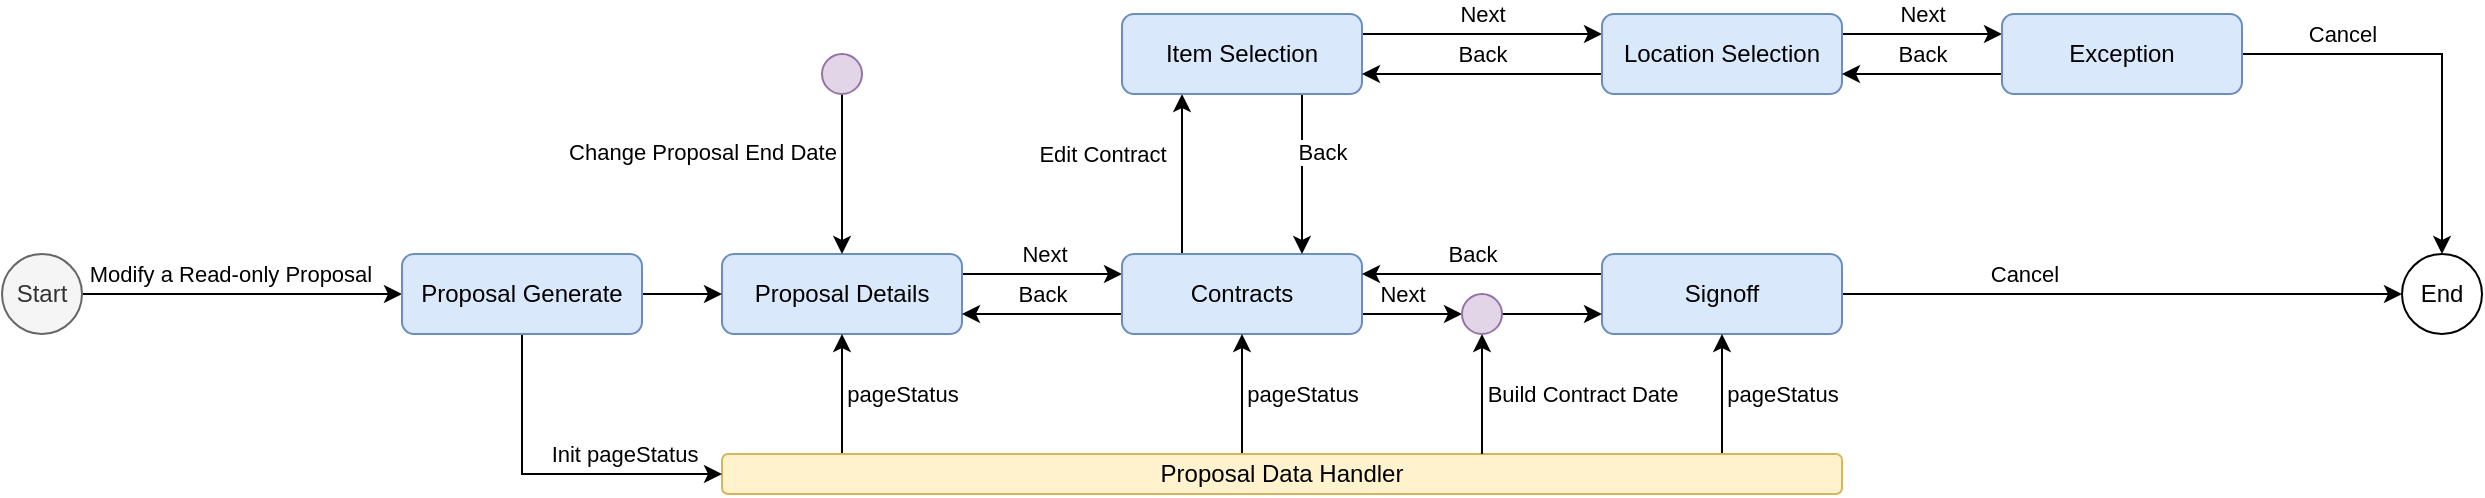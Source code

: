 <mxfile version="14.9.3" type="github">
  <diagram id="MpMKGlxmZKTNohCJST7r" name="Page-1">
    <mxGraphModel dx="1775" dy="588" grid="1" gridSize="10" guides="1" tooltips="1" connect="1" arrows="1" fold="1" page="1" pageScale="1" pageWidth="827" pageHeight="1169" math="0" shadow="0">
      <root>
        <mxCell id="0" />
        <mxCell id="1" parent="0" />
        <mxCell id="CWZlS4MAvRdUrijUF1ng-20" style="edgeStyle=orthogonalEdgeStyle;rounded=0;orthogonalLoop=1;jettySize=auto;html=1;entryX=0;entryY=0.25;entryDx=0;entryDy=0;exitX=1;exitY=0.25;exitDx=0;exitDy=0;" edge="1" parent="1" source="CWZlS4MAvRdUrijUF1ng-1" target="CWZlS4MAvRdUrijUF1ng-2">
          <mxGeometry relative="1" as="geometry" />
        </mxCell>
        <mxCell id="CWZlS4MAvRdUrijUF1ng-21" value="Next" style="edgeLabel;html=1;align=center;verticalAlign=middle;resizable=0;points=[];" vertex="1" connectable="0" parent="CWZlS4MAvRdUrijUF1ng-20">
          <mxGeometry x="-0.361" y="-2" relative="1" as="geometry">
            <mxPoint x="15" y="-12" as="offset" />
          </mxGeometry>
        </mxCell>
        <mxCell id="CWZlS4MAvRdUrijUF1ng-1" value="Proposal Details" style="rounded=1;whiteSpace=wrap;html=1;fillColor=#dae8fc;strokeColor=#6c8ebf;" vertex="1" parent="1">
          <mxGeometry x="120" y="160" width="120" height="40" as="geometry" />
        </mxCell>
        <mxCell id="CWZlS4MAvRdUrijUF1ng-14" style="edgeStyle=orthogonalEdgeStyle;rounded=0;orthogonalLoop=1;jettySize=auto;html=1;entryX=0.25;entryY=1;entryDx=0;entryDy=0;exitX=0.25;exitY=0;exitDx=0;exitDy=0;" edge="1" parent="1" source="CWZlS4MAvRdUrijUF1ng-2" target="CWZlS4MAvRdUrijUF1ng-7">
          <mxGeometry relative="1" as="geometry">
            <Array as="points" />
          </mxGeometry>
        </mxCell>
        <mxCell id="CWZlS4MAvRdUrijUF1ng-15" value="Edit Contract" style="edgeLabel;html=1;align=center;verticalAlign=middle;resizable=0;points=[];" vertex="1" connectable="0" parent="CWZlS4MAvRdUrijUF1ng-14">
          <mxGeometry x="0.25" y="-2" relative="1" as="geometry">
            <mxPoint x="-42" as="offset" />
          </mxGeometry>
        </mxCell>
        <mxCell id="CWZlS4MAvRdUrijUF1ng-22" style="edgeStyle=orthogonalEdgeStyle;rounded=0;orthogonalLoop=1;jettySize=auto;html=1;exitX=0;exitY=0.75;exitDx=0;exitDy=0;entryX=1;entryY=0.75;entryDx=0;entryDy=0;" edge="1" parent="1" source="CWZlS4MAvRdUrijUF1ng-2" target="CWZlS4MAvRdUrijUF1ng-1">
          <mxGeometry relative="1" as="geometry">
            <mxPoint x="210" y="190" as="targetPoint" />
          </mxGeometry>
        </mxCell>
        <mxCell id="CWZlS4MAvRdUrijUF1ng-23" value="Back" style="edgeLabel;html=1;align=center;verticalAlign=middle;resizable=0;points=[];" vertex="1" connectable="0" parent="CWZlS4MAvRdUrijUF1ng-22">
          <mxGeometry x="-0.294" y="1" relative="1" as="geometry">
            <mxPoint x="-12" y="-11" as="offset" />
          </mxGeometry>
        </mxCell>
        <mxCell id="CWZlS4MAvRdUrijUF1ng-41" style="edgeStyle=orthogonalEdgeStyle;rounded=0;orthogonalLoop=1;jettySize=auto;html=1;entryX=0;entryY=0.5;entryDx=0;entryDy=0;exitX=1;exitY=0.75;exitDx=0;exitDy=0;" edge="1" parent="1" source="CWZlS4MAvRdUrijUF1ng-2" target="CWZlS4MAvRdUrijUF1ng-40">
          <mxGeometry relative="1" as="geometry">
            <Array as="points">
              <mxPoint x="470" y="190" />
              <mxPoint x="470" y="190" />
            </Array>
          </mxGeometry>
        </mxCell>
        <mxCell id="CWZlS4MAvRdUrijUF1ng-45" value="Next" style="edgeLabel;html=1;align=center;verticalAlign=middle;resizable=0;points=[];" vertex="1" connectable="0" parent="CWZlS4MAvRdUrijUF1ng-41">
          <mxGeometry x="0.236" y="-1" relative="1" as="geometry">
            <mxPoint x="-11" y="-11" as="offset" />
          </mxGeometry>
        </mxCell>
        <mxCell id="CWZlS4MAvRdUrijUF1ng-2" value="Contracts" style="rounded=1;whiteSpace=wrap;html=1;fillColor=#dae8fc;strokeColor=#6c8ebf;" vertex="1" parent="1">
          <mxGeometry x="320" y="160" width="120" height="40" as="geometry" />
        </mxCell>
        <mxCell id="CWZlS4MAvRdUrijUF1ng-24" style="edgeStyle=orthogonalEdgeStyle;rounded=0;orthogonalLoop=1;jettySize=auto;html=1;exitX=0;exitY=0.25;exitDx=0;exitDy=0;entryX=1;entryY=0.25;entryDx=0;entryDy=0;" edge="1" parent="1" source="CWZlS4MAvRdUrijUF1ng-3" target="CWZlS4MAvRdUrijUF1ng-2">
          <mxGeometry relative="1" as="geometry" />
        </mxCell>
        <mxCell id="CWZlS4MAvRdUrijUF1ng-25" value="Back" style="edgeLabel;html=1;align=center;verticalAlign=middle;resizable=0;points=[];" vertex="1" connectable="0" parent="CWZlS4MAvRdUrijUF1ng-24">
          <mxGeometry x="0.258" relative="1" as="geometry">
            <mxPoint x="10" y="-10" as="offset" />
          </mxGeometry>
        </mxCell>
        <mxCell id="CWZlS4MAvRdUrijUF1ng-46" style="edgeStyle=orthogonalEdgeStyle;rounded=0;orthogonalLoop=1;jettySize=auto;html=1;entryX=0;entryY=0.5;entryDx=0;entryDy=0;" edge="1" parent="1" source="CWZlS4MAvRdUrijUF1ng-3" target="CWZlS4MAvRdUrijUF1ng-10">
          <mxGeometry relative="1" as="geometry" />
        </mxCell>
        <mxCell id="CWZlS4MAvRdUrijUF1ng-47" value="Cancel" style="edgeLabel;html=1;align=center;verticalAlign=middle;resizable=0;points=[];" vertex="1" connectable="0" parent="CWZlS4MAvRdUrijUF1ng-46">
          <mxGeometry x="-0.702" y="1" relative="1" as="geometry">
            <mxPoint x="49" y="-9" as="offset" />
          </mxGeometry>
        </mxCell>
        <mxCell id="CWZlS4MAvRdUrijUF1ng-3" value="Signoff" style="rounded=1;whiteSpace=wrap;html=1;fillColor=#dae8fc;strokeColor=#6c8ebf;" vertex="1" parent="1">
          <mxGeometry x="560" y="160" width="120" height="40" as="geometry" />
        </mxCell>
        <mxCell id="CWZlS4MAvRdUrijUF1ng-6" style="edgeStyle=orthogonalEdgeStyle;rounded=0;orthogonalLoop=1;jettySize=auto;html=1;entryX=0;entryY=0.5;entryDx=0;entryDy=0;" edge="1" parent="1" source="CWZlS4MAvRdUrijUF1ng-5" target="CWZlS4MAvRdUrijUF1ng-29">
          <mxGeometry relative="1" as="geometry" />
        </mxCell>
        <mxCell id="CWZlS4MAvRdUrijUF1ng-13" value="Modify a Read-only Proposal" style="edgeLabel;html=1;align=center;verticalAlign=middle;resizable=0;points=[];" vertex="1" connectable="0" parent="CWZlS4MAvRdUrijUF1ng-6">
          <mxGeometry x="-0.26" relative="1" as="geometry">
            <mxPoint x="15" y="-10" as="offset" />
          </mxGeometry>
        </mxCell>
        <mxCell id="CWZlS4MAvRdUrijUF1ng-5" value="Start" style="ellipse;whiteSpace=wrap;html=1;aspect=fixed;fillColor=#f5f5f5;strokeColor=#666666;fontColor=#333333;" vertex="1" parent="1">
          <mxGeometry x="-240" y="160" width="40" height="40" as="geometry" />
        </mxCell>
        <mxCell id="CWZlS4MAvRdUrijUF1ng-16" style="edgeStyle=orthogonalEdgeStyle;rounded=0;orthogonalLoop=1;jettySize=auto;html=1;entryX=0;entryY=0.25;entryDx=0;entryDy=0;exitX=1;exitY=0.25;exitDx=0;exitDy=0;" edge="1" parent="1" source="CWZlS4MAvRdUrijUF1ng-7" target="CWZlS4MAvRdUrijUF1ng-8">
          <mxGeometry relative="1" as="geometry" />
        </mxCell>
        <mxCell id="CWZlS4MAvRdUrijUF1ng-49" value="Next" style="edgeLabel;html=1;align=center;verticalAlign=middle;resizable=0;points=[];" vertex="1" connectable="0" parent="CWZlS4MAvRdUrijUF1ng-16">
          <mxGeometry x="-0.183" y="2" relative="1" as="geometry">
            <mxPoint x="11" y="-8" as="offset" />
          </mxGeometry>
        </mxCell>
        <mxCell id="CWZlS4MAvRdUrijUF1ng-18" style="edgeStyle=orthogonalEdgeStyle;rounded=0;orthogonalLoop=1;jettySize=auto;html=1;exitX=0.75;exitY=1;exitDx=0;exitDy=0;entryX=0.75;entryY=0;entryDx=0;entryDy=0;" edge="1" parent="1" source="CWZlS4MAvRdUrijUF1ng-7" target="CWZlS4MAvRdUrijUF1ng-2">
          <mxGeometry relative="1" as="geometry" />
        </mxCell>
        <mxCell id="CWZlS4MAvRdUrijUF1ng-19" value="Back" style="edgeLabel;html=1;align=center;verticalAlign=middle;resizable=0;points=[];" vertex="1" connectable="0" parent="CWZlS4MAvRdUrijUF1ng-18">
          <mxGeometry x="-0.283" y="1" relative="1" as="geometry">
            <mxPoint x="9" as="offset" />
          </mxGeometry>
        </mxCell>
        <mxCell id="CWZlS4MAvRdUrijUF1ng-7" value="Item Selection" style="rounded=1;whiteSpace=wrap;html=1;fillColor=#dae8fc;strokeColor=#6c8ebf;" vertex="1" parent="1">
          <mxGeometry x="320" y="40" width="120" height="40" as="geometry" />
        </mxCell>
        <mxCell id="CWZlS4MAvRdUrijUF1ng-17" style="edgeStyle=orthogonalEdgeStyle;rounded=0;orthogonalLoop=1;jettySize=auto;html=1;entryX=0;entryY=0.25;entryDx=0;entryDy=0;exitX=1;exitY=0.25;exitDx=0;exitDy=0;" edge="1" parent="1" source="CWZlS4MAvRdUrijUF1ng-8" target="CWZlS4MAvRdUrijUF1ng-9">
          <mxGeometry relative="1" as="geometry" />
        </mxCell>
        <mxCell id="CWZlS4MAvRdUrijUF1ng-52" value="Next" style="edgeLabel;html=1;align=center;verticalAlign=middle;resizable=0;points=[];" vertex="1" connectable="0" parent="CWZlS4MAvRdUrijUF1ng-17">
          <mxGeometry x="-0.258" y="1" relative="1" as="geometry">
            <mxPoint x="10" y="-9" as="offset" />
          </mxGeometry>
        </mxCell>
        <mxCell id="CWZlS4MAvRdUrijUF1ng-48" style="edgeStyle=orthogonalEdgeStyle;rounded=0;orthogonalLoop=1;jettySize=auto;html=1;entryX=1;entryY=0.75;entryDx=0;entryDy=0;exitX=0;exitY=0.75;exitDx=0;exitDy=0;" edge="1" parent="1" source="CWZlS4MAvRdUrijUF1ng-8" target="CWZlS4MAvRdUrijUF1ng-7">
          <mxGeometry relative="1" as="geometry" />
        </mxCell>
        <mxCell id="CWZlS4MAvRdUrijUF1ng-50" value="Back" style="edgeLabel;html=1;align=center;verticalAlign=middle;resizable=0;points=[];" vertex="1" connectable="0" parent="CWZlS4MAvRdUrijUF1ng-48">
          <mxGeometry x="0.261" y="-1" relative="1" as="geometry">
            <mxPoint x="15" y="-9" as="offset" />
          </mxGeometry>
        </mxCell>
        <mxCell id="CWZlS4MAvRdUrijUF1ng-8" value="Location Selection" style="rounded=1;whiteSpace=wrap;html=1;fillColor=#dae8fc;strokeColor=#6c8ebf;" vertex="1" parent="1">
          <mxGeometry x="560" y="40" width="120" height="40" as="geometry" />
        </mxCell>
        <mxCell id="CWZlS4MAvRdUrijUF1ng-11" style="edgeStyle=orthogonalEdgeStyle;rounded=0;orthogonalLoop=1;jettySize=auto;html=1;entryX=0.5;entryY=0;entryDx=0;entryDy=0;" edge="1" parent="1" source="CWZlS4MAvRdUrijUF1ng-9" target="CWZlS4MAvRdUrijUF1ng-10">
          <mxGeometry relative="1" as="geometry" />
        </mxCell>
        <mxCell id="CWZlS4MAvRdUrijUF1ng-12" value="Cancel" style="edgeLabel;html=1;align=center;verticalAlign=middle;resizable=0;points=[];" vertex="1" connectable="0" parent="CWZlS4MAvRdUrijUF1ng-11">
          <mxGeometry x="-0.36" y="-1" relative="1" as="geometry">
            <mxPoint x="-14" y="-11" as="offset" />
          </mxGeometry>
        </mxCell>
        <mxCell id="CWZlS4MAvRdUrijUF1ng-51" style="edgeStyle=orthogonalEdgeStyle;rounded=0;orthogonalLoop=1;jettySize=auto;html=1;entryX=1;entryY=0.75;entryDx=0;entryDy=0;exitX=0;exitY=0.75;exitDx=0;exitDy=0;" edge="1" parent="1" source="CWZlS4MAvRdUrijUF1ng-9" target="CWZlS4MAvRdUrijUF1ng-8">
          <mxGeometry relative="1" as="geometry" />
        </mxCell>
        <mxCell id="CWZlS4MAvRdUrijUF1ng-53" value="Back" style="edgeLabel;html=1;align=center;verticalAlign=middle;resizable=0;points=[];" vertex="1" connectable="0" parent="CWZlS4MAvRdUrijUF1ng-51">
          <mxGeometry x="0.225" y="1" relative="1" as="geometry">
            <mxPoint x="9" y="-11" as="offset" />
          </mxGeometry>
        </mxCell>
        <mxCell id="CWZlS4MAvRdUrijUF1ng-9" value="Exception" style="rounded=1;whiteSpace=wrap;html=1;fillColor=#dae8fc;strokeColor=#6c8ebf;" vertex="1" parent="1">
          <mxGeometry x="760" y="40" width="120" height="40" as="geometry" />
        </mxCell>
        <mxCell id="CWZlS4MAvRdUrijUF1ng-10" value="End" style="ellipse;whiteSpace=wrap;html=1;aspect=fixed;" vertex="1" parent="1">
          <mxGeometry x="960" y="160" width="40" height="40" as="geometry" />
        </mxCell>
        <mxCell id="CWZlS4MAvRdUrijUF1ng-27" style="edgeStyle=orthogonalEdgeStyle;rounded=0;orthogonalLoop=1;jettySize=auto;html=1;entryX=0.5;entryY=1;entryDx=0;entryDy=0;" edge="1" parent="1" source="CWZlS4MAvRdUrijUF1ng-26" target="CWZlS4MAvRdUrijUF1ng-1">
          <mxGeometry relative="1" as="geometry">
            <Array as="points">
              <mxPoint x="140" y="260" />
              <mxPoint x="140" y="260" />
            </Array>
          </mxGeometry>
        </mxCell>
        <mxCell id="CWZlS4MAvRdUrijUF1ng-28" value="pageStatus" style="edgeLabel;html=1;align=center;verticalAlign=middle;resizable=0;points=[];" vertex="1" connectable="0" parent="CWZlS4MAvRdUrijUF1ng-27">
          <mxGeometry x="0.2" y="1" relative="1" as="geometry">
            <mxPoint x="31" y="6" as="offset" />
          </mxGeometry>
        </mxCell>
        <mxCell id="CWZlS4MAvRdUrijUF1ng-33" style="edgeStyle=orthogonalEdgeStyle;rounded=0;orthogonalLoop=1;jettySize=auto;html=1;entryX=0.5;entryY=1;entryDx=0;entryDy=0;" edge="1" parent="1" source="CWZlS4MAvRdUrijUF1ng-26" target="CWZlS4MAvRdUrijUF1ng-2">
          <mxGeometry relative="1" as="geometry">
            <Array as="points">
              <mxPoint x="380" y="260" />
              <mxPoint x="380" y="260" />
            </Array>
          </mxGeometry>
        </mxCell>
        <mxCell id="CWZlS4MAvRdUrijUF1ng-34" value="pageStatus" style="edgeLabel;html=1;align=center;verticalAlign=middle;resizable=0;points=[];" vertex="1" connectable="0" parent="CWZlS4MAvRdUrijUF1ng-33">
          <mxGeometry x="0.233" relative="1" as="geometry">
            <mxPoint x="30" y="7" as="offset" />
          </mxGeometry>
        </mxCell>
        <mxCell id="CWZlS4MAvRdUrijUF1ng-35" style="edgeStyle=orthogonalEdgeStyle;rounded=0;orthogonalLoop=1;jettySize=auto;html=1;entryX=0.5;entryY=1;entryDx=0;entryDy=0;" edge="1" parent="1" source="CWZlS4MAvRdUrijUF1ng-26" target="CWZlS4MAvRdUrijUF1ng-3">
          <mxGeometry relative="1" as="geometry">
            <Array as="points">
              <mxPoint x="580" y="260" />
              <mxPoint x="580" y="260" />
            </Array>
          </mxGeometry>
        </mxCell>
        <mxCell id="CWZlS4MAvRdUrijUF1ng-36" value="pageStatus" style="edgeLabel;html=1;align=center;verticalAlign=middle;resizable=0;points=[];" vertex="1" connectable="0" parent="CWZlS4MAvRdUrijUF1ng-35">
          <mxGeometry x="-0.283" y="1" relative="1" as="geometry">
            <mxPoint x="31" y="-9" as="offset" />
          </mxGeometry>
        </mxCell>
        <mxCell id="CWZlS4MAvRdUrijUF1ng-26" value="Proposal Data Handler" style="rounded=1;whiteSpace=wrap;html=1;fillColor=#fff2cc;strokeColor=#d6b656;" vertex="1" parent="1">
          <mxGeometry x="120" y="260" width="560" height="20" as="geometry" />
        </mxCell>
        <mxCell id="CWZlS4MAvRdUrijUF1ng-30" style="edgeStyle=orthogonalEdgeStyle;rounded=0;orthogonalLoop=1;jettySize=auto;html=1;entryX=0;entryY=0.5;entryDx=0;entryDy=0;exitX=1;exitY=0.5;exitDx=0;exitDy=0;" edge="1" parent="1" source="CWZlS4MAvRdUrijUF1ng-29" target="CWZlS4MAvRdUrijUF1ng-1">
          <mxGeometry relative="1" as="geometry" />
        </mxCell>
        <mxCell id="CWZlS4MAvRdUrijUF1ng-31" style="edgeStyle=orthogonalEdgeStyle;rounded=0;orthogonalLoop=1;jettySize=auto;html=1;entryX=0;entryY=0.5;entryDx=0;entryDy=0;exitX=0.5;exitY=1;exitDx=0;exitDy=0;" edge="1" parent="1" source="CWZlS4MAvRdUrijUF1ng-29" target="CWZlS4MAvRdUrijUF1ng-26">
          <mxGeometry relative="1" as="geometry" />
        </mxCell>
        <mxCell id="CWZlS4MAvRdUrijUF1ng-32" value="Init pageStatus" style="edgeLabel;html=1;align=center;verticalAlign=middle;resizable=0;points=[];" vertex="1" connectable="0" parent="CWZlS4MAvRdUrijUF1ng-31">
          <mxGeometry x="0.27" y="-3" relative="1" as="geometry">
            <mxPoint x="13" y="-13" as="offset" />
          </mxGeometry>
        </mxCell>
        <mxCell id="CWZlS4MAvRdUrijUF1ng-29" value="Proposal Generate" style="rounded=1;whiteSpace=wrap;html=1;fillColor=#dae8fc;strokeColor=#6c8ebf;" vertex="1" parent="1">
          <mxGeometry x="-40" y="160" width="120" height="40" as="geometry" />
        </mxCell>
        <mxCell id="CWZlS4MAvRdUrijUF1ng-42" style="edgeStyle=orthogonalEdgeStyle;rounded=0;orthogonalLoop=1;jettySize=auto;html=1;entryX=0;entryY=0.75;entryDx=0;entryDy=0;" edge="1" parent="1" source="CWZlS4MAvRdUrijUF1ng-40" target="CWZlS4MAvRdUrijUF1ng-3">
          <mxGeometry relative="1" as="geometry" />
        </mxCell>
        <mxCell id="CWZlS4MAvRdUrijUF1ng-43" style="edgeStyle=orthogonalEdgeStyle;rounded=0;orthogonalLoop=1;jettySize=auto;html=1;exitX=0.5;exitY=1;exitDx=0;exitDy=0;startArrow=classic;startFill=1;endArrow=none;endFill=0;" edge="1" parent="1" source="CWZlS4MAvRdUrijUF1ng-40" target="CWZlS4MAvRdUrijUF1ng-26">
          <mxGeometry relative="1" as="geometry">
            <Array as="points">
              <mxPoint x="500" y="250" />
              <mxPoint x="500" y="250" />
            </Array>
          </mxGeometry>
        </mxCell>
        <mxCell id="CWZlS4MAvRdUrijUF1ng-44" value="Build Contract Date" style="edgeLabel;html=1;align=center;verticalAlign=middle;resizable=0;points=[];" vertex="1" connectable="0" parent="CWZlS4MAvRdUrijUF1ng-43">
          <mxGeometry x="-0.244" y="-2" relative="1" as="geometry">
            <mxPoint x="52" y="7" as="offset" />
          </mxGeometry>
        </mxCell>
        <mxCell id="CWZlS4MAvRdUrijUF1ng-40" value="" style="ellipse;whiteSpace=wrap;html=1;aspect=fixed;fillColor=#e1d5e7;strokeColor=#9673a6;" vertex="1" parent="1">
          <mxGeometry x="490" y="180" width="20" height="20" as="geometry" />
        </mxCell>
        <mxCell id="CWZlS4MAvRdUrijUF1ng-57" style="edgeStyle=orthogonalEdgeStyle;rounded=0;orthogonalLoop=1;jettySize=auto;html=1;entryX=0.5;entryY=0;entryDx=0;entryDy=0;" edge="1" parent="1" source="CWZlS4MAvRdUrijUF1ng-54" target="CWZlS4MAvRdUrijUF1ng-1">
          <mxGeometry relative="1" as="geometry" />
        </mxCell>
        <mxCell id="CWZlS4MAvRdUrijUF1ng-58" value="Change Proposal End Date" style="edgeLabel;html=1;align=center;verticalAlign=middle;resizable=0;points=[];" vertex="1" connectable="0" parent="CWZlS4MAvRdUrijUF1ng-57">
          <mxGeometry x="-0.283" y="-1" relative="1" as="geometry">
            <mxPoint x="-69" as="offset" />
          </mxGeometry>
        </mxCell>
        <mxCell id="CWZlS4MAvRdUrijUF1ng-54" value="" style="ellipse;whiteSpace=wrap;html=1;aspect=fixed;fillColor=#e1d5e7;strokeColor=#9673a6;" vertex="1" parent="1">
          <mxGeometry x="170" y="60" width="20" height="20" as="geometry" />
        </mxCell>
      </root>
    </mxGraphModel>
  </diagram>
</mxfile>
